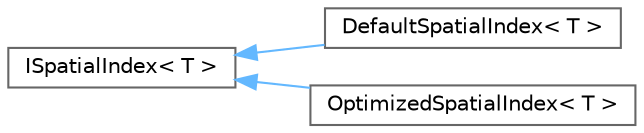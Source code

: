 digraph "Graphical Class Hierarchy"
{
 // LATEX_PDF_SIZE
  bgcolor="transparent";
  edge [fontname=Helvetica,fontsize=10,labelfontname=Helvetica,labelfontsize=10];
  node [fontname=Helvetica,fontsize=10,shape=box,height=0.2,width=0.4];
  rankdir="LR";
  Node0 [id="Node000000",label="ISpatialIndex\< T \>",height=0.2,width=0.4,color="grey40", fillcolor="white", style="filled",URL="$class_i_spatial_index.html",tooltip=" "];
  Node0 -> Node1 [id="edge38_Node000000_Node000001",dir="back",color="steelblue1",style="solid",tooltip=" "];
  Node1 [id="Node000001",label="DefaultSpatialIndex\< T \>",height=0.2,width=0.4,color="grey40", fillcolor="white", style="filled",URL="$class_default_spatial_index.html",tooltip=" "];
  Node0 -> Node2 [id="edge39_Node000000_Node000002",dir="back",color="steelblue1",style="solid",tooltip=" "];
  Node2 [id="Node000002",label="OptimizedSpatialIndex\< T \>",height=0.2,width=0.4,color="grey40", fillcolor="white", style="filled",URL="$class_optimized_spatial_index.html",tooltip=" "];
}
